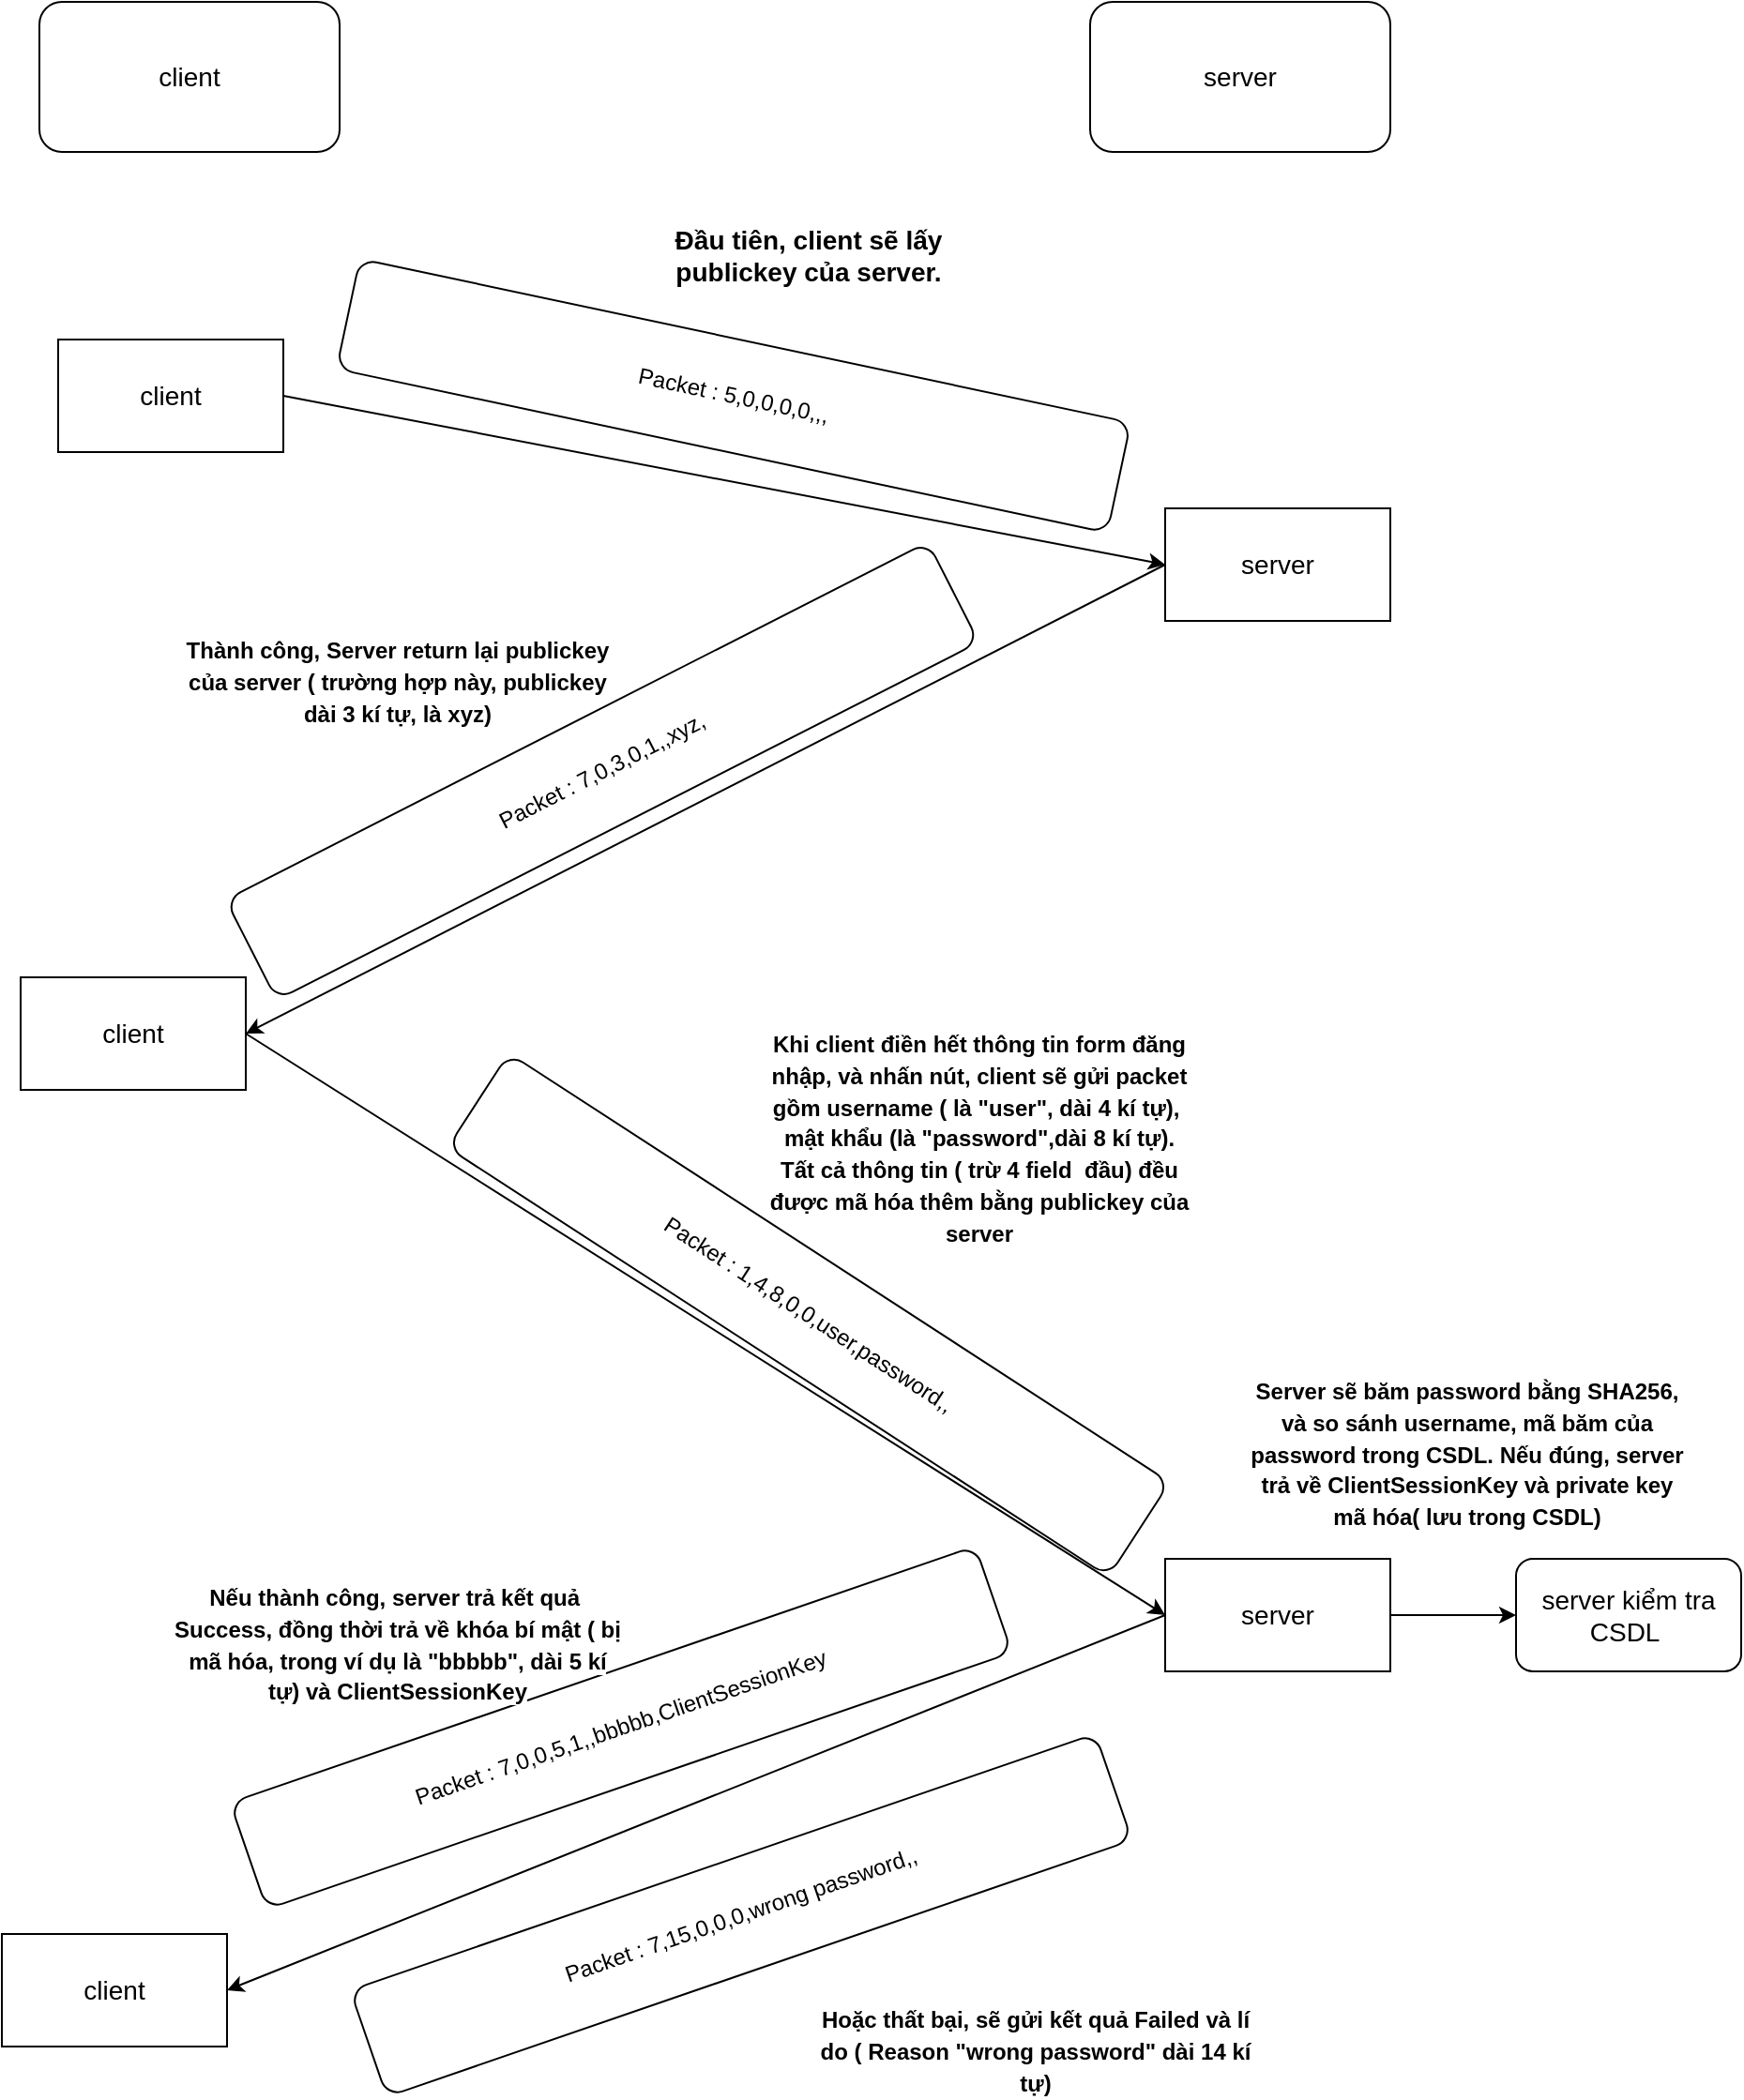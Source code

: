 <mxfile version="14.6.6" type="github">
  <diagram id="PS3UIY--bPpSg8Buevzv" name="Page-1">
    <mxGraphModel dx="1404" dy="1472" grid="1" gridSize="10" guides="1" tooltips="1" connect="1" arrows="1" fold="1" page="1" pageScale="1" pageWidth="827" pageHeight="1169" math="0" shadow="0">
      <root>
        <mxCell id="0" />
        <mxCell id="1" parent="0" />
        <mxCell id="IExzLnxYv5k1h0c-7KHn-3" value="client" style="rounded=1;whiteSpace=wrap;html=1;align=center;fontSize=14;" parent="1" vertex="1">
          <mxGeometry x="40" y="80" width="160" height="80" as="geometry" />
        </mxCell>
        <mxCell id="IExzLnxYv5k1h0c-7KHn-4" value="server" style="rounded=1;whiteSpace=wrap;html=1;align=center;fontSize=14;" parent="1" vertex="1">
          <mxGeometry x="600" y="80" width="160" height="80" as="geometry" />
        </mxCell>
        <mxCell id="IExzLnxYv5k1h0c-7KHn-6" value="client" style="rounded=0;whiteSpace=wrap;html=1;align=center;fontSize=14;" parent="1" vertex="1">
          <mxGeometry x="50" y="260" width="120" height="60" as="geometry" />
        </mxCell>
        <mxCell id="IExzLnxYv5k1h0c-7KHn-7" value="server" style="rounded=0;whiteSpace=wrap;html=1;align=center;fontSize=14;" parent="1" vertex="1">
          <mxGeometry x="640" y="350" width="120" height="60" as="geometry" />
        </mxCell>
        <mxCell id="IExzLnxYv5k1h0c-7KHn-8" value="client" style="rounded=0;whiteSpace=wrap;html=1;align=center;fontSize=14;" parent="1" vertex="1">
          <mxGeometry x="30" y="600" width="120" height="60" as="geometry" />
        </mxCell>
        <mxCell id="IExzLnxYv5k1h0c-7KHn-24" style="edgeStyle=orthogonalEdgeStyle;rounded=0;orthogonalLoop=1;jettySize=auto;html=1;exitX=1;exitY=0.5;exitDx=0;exitDy=0;fontSize=14;entryX=0;entryY=0.5;entryDx=0;entryDy=0;" parent="1" source="IExzLnxYv5k1h0c-7KHn-9" target="IExzLnxYv5k1h0c-7KHn-25" edge="1">
          <mxGeometry relative="1" as="geometry">
            <mxPoint x="658.44" y="810" as="targetPoint" />
          </mxGeometry>
        </mxCell>
        <mxCell id="IExzLnxYv5k1h0c-7KHn-9" value="server" style="rounded=0;whiteSpace=wrap;html=1;align=center;fontSize=14;" parent="1" vertex="1">
          <mxGeometry x="640" y="910" width="120" height="60" as="geometry" />
        </mxCell>
        <mxCell id="IExzLnxYv5k1h0c-7KHn-10" value="client" style="rounded=0;whiteSpace=wrap;html=1;align=center;fontSize=14;" parent="1" vertex="1">
          <mxGeometry x="20" y="1110" width="120" height="60" as="geometry" />
        </mxCell>
        <mxCell id="IExzLnxYv5k1h0c-7KHn-12" value="" style="endArrow=classic;html=1;exitX=1;exitY=0.5;exitDx=0;exitDy=0;entryX=0;entryY=0.5;entryDx=0;entryDy=0;fontSize=14;" parent="1" source="IExzLnxYv5k1h0c-7KHn-6" target="IExzLnxYv5k1h0c-7KHn-7" edge="1">
          <mxGeometry width="50" height="50" relative="1" as="geometry">
            <mxPoint x="400" y="520" as="sourcePoint" />
            <mxPoint x="570" y="280" as="targetPoint" />
          </mxGeometry>
        </mxCell>
        <mxCell id="IExzLnxYv5k1h0c-7KHn-15" value="" style="endArrow=classic;html=1;entryX=1;entryY=0.5;entryDx=0;entryDy=0;exitX=0;exitY=0.5;exitDx=0;exitDy=0;fontSize=14;" parent="1" source="IExzLnxYv5k1h0c-7KHn-7" target="IExzLnxYv5k1h0c-7KHn-8" edge="1">
          <mxGeometry width="50" height="50" relative="1" as="geometry">
            <mxPoint x="400" y="510" as="sourcePoint" />
            <mxPoint x="450" y="460" as="targetPoint" />
          </mxGeometry>
        </mxCell>
        <mxCell id="IExzLnxYv5k1h0c-7KHn-18" value="" style="endArrow=classic;html=1;entryX=0;entryY=0.5;entryDx=0;entryDy=0;exitX=1;exitY=0.5;exitDx=0;exitDy=0;fontSize=14;" parent="1" source="IExzLnxYv5k1h0c-7KHn-8" target="IExzLnxYv5k1h0c-7KHn-9" edge="1">
          <mxGeometry width="50" height="50" relative="1" as="geometry">
            <mxPoint x="120" y="760" as="sourcePoint" />
            <mxPoint x="208.44" y="915" as="targetPoint" />
          </mxGeometry>
        </mxCell>
        <mxCell id="IExzLnxYv5k1h0c-7KHn-20" value="" style="endArrow=classic;html=1;entryX=1;entryY=0.5;entryDx=0;entryDy=0;exitX=0;exitY=0.5;exitDx=0;exitDy=0;fontSize=14;" parent="1" source="IExzLnxYv5k1h0c-7KHn-9" target="IExzLnxYv5k1h0c-7KHn-10" edge="1">
          <mxGeometry width="50" height="50" relative="1" as="geometry">
            <mxPoint x="368.44" y="730" as="sourcePoint" />
            <mxPoint x="148.44" y="1110" as="targetPoint" />
          </mxGeometry>
        </mxCell>
        <mxCell id="IExzLnxYv5k1h0c-7KHn-25" value="server kiểm tra CSDL&amp;nbsp;" style="rounded=1;whiteSpace=wrap;html=1;align=center;fontSize=14;" parent="1" vertex="1">
          <mxGeometry x="827" y="910" width="120" height="60" as="geometry" />
        </mxCell>
        <mxCell id="KoDbhlb0vy1jZnd9a4vD-1" value="Packet : 5,0,0,0,0,,,&lt;br&gt;" style="rounded=1;whiteSpace=wrap;html=1;rotation=12;" parent="1" vertex="1">
          <mxGeometry x="200" y="260" width="420" height="60" as="geometry" />
        </mxCell>
        <mxCell id="KoDbhlb0vy1jZnd9a4vD-2" value="Packet : 7,0,3,0,1,,xyz,&lt;br&gt;" style="rounded=1;whiteSpace=wrap;html=1;rotation=-27;" parent="1" vertex="1">
          <mxGeometry x="130" y="460" width="420" height="60" as="geometry" />
        </mxCell>
        <mxCell id="KoDbhlb0vy1jZnd9a4vD-3" value="Packet : 1,4,8,0,0,user,password,," style="rounded=1;whiteSpace=wrap;html=1;rotation=33;" parent="1" vertex="1">
          <mxGeometry x="240" y="750" width="420" height="60" as="geometry" />
        </mxCell>
        <mxCell id="KoDbhlb0vy1jZnd9a4vD-4" value="Đầu tiên, client sẽ lấy publickey của server." style="text;html=1;strokeColor=none;fillColor=none;align=center;verticalAlign=middle;whiteSpace=wrap;rounded=0;fontSize=14;fontStyle=1" parent="1" vertex="1">
          <mxGeometry x="365" y="180" width="170" height="70" as="geometry" />
        </mxCell>
        <mxCell id="KoDbhlb0vy1jZnd9a4vD-5" value="&lt;div style=&quot;text-align: center&quot;&gt;&lt;font face=&quot;helvetica&quot;&gt;&lt;span style=&quot;font-size: 12px ; background-color: rgb(255 , 255 , 255)&quot;&gt;Thành công, Server return lại publickey của server ( trường hợp này, publickey dài 3 kí tự, là xyz)&lt;/span&gt;&lt;/font&gt;&lt;/div&gt;" style="text;whiteSpace=wrap;html=1;fontSize=14;fontStyle=1" parent="1" vertex="1">
          <mxGeometry x="110" y="410" width="240" height="50" as="geometry" />
        </mxCell>
        <mxCell id="KoDbhlb0vy1jZnd9a4vD-6" value="&lt;div style=&quot;text-align: center&quot;&gt;&lt;font face=&quot;helvetica&quot;&gt;&lt;span style=&quot;font-size: 12px ; background-color: rgb(255 , 255 , 255)&quot;&gt;Khi client điền hết thông tin form đăng nhập, và nhấn nút, client sẽ gửi packet gồm username ( là &quot;user&quot;, dài 4 kí tự),&amp;nbsp; mật khẩu (là &quot;password&quot;,dài 8 kí tự).&lt;/span&gt;&lt;/font&gt;&lt;/div&gt;&lt;div style=&quot;text-align: center&quot;&gt;&lt;font face=&quot;helvetica&quot;&gt;&lt;span style=&quot;font-size: 12px ; background-color: rgb(255 , 255 , 255)&quot;&gt;Tất cả thông tin ( trừ 4 field&amp;nbsp; đầu) đều được mã hóa thêm bằng publickey của server&lt;/span&gt;&lt;/font&gt;&lt;/div&gt;" style="text;whiteSpace=wrap;html=1;fontSize=14;fontStyle=1" parent="1" vertex="1">
          <mxGeometry x="420" y="620" width="240" height="110" as="geometry" />
        </mxCell>
        <mxCell id="KoDbhlb0vy1jZnd9a4vD-7" value="Packet : 7,0,0,5,1,,bbbbb,ClientSessionKey&lt;br&gt;" style="rounded=1;whiteSpace=wrap;html=1;rotation=-19;" parent="1" vertex="1">
          <mxGeometry x="140" y="970" width="420" height="60" as="geometry" />
        </mxCell>
        <mxCell id="KoDbhlb0vy1jZnd9a4vD-8" value="&lt;div style=&quot;text-align: center&quot;&gt;&lt;font face=&quot;helvetica&quot;&gt;&lt;span style=&quot;font-size: 12px ; background-color: rgb(255 , 255 , 255)&quot;&gt;Nếu thành công, server trả kết quả&amp;nbsp; Success, đồng thời trả về khóa bí mật ( bị mã hóa, trong ví dụ là &quot;bbbbb&quot;, dài 5 kí tự) và ClientSessionKey&lt;/span&gt;&lt;/font&gt;&lt;/div&gt;&lt;div style=&quot;text-align: center&quot;&gt;&lt;font face=&quot;helvetica&quot;&gt;&lt;span style=&quot;font-size: 12px ; background-color: rgb(255 , 255 , 255)&quot;&gt;&lt;br&gt;&lt;/span&gt;&lt;/font&gt;&lt;/div&gt;" style="text;whiteSpace=wrap;html=1;fontSize=14;fontStyle=1" parent="1" vertex="1">
          <mxGeometry x="110" y="915" width="240" height="50" as="geometry" />
        </mxCell>
        <mxCell id="KoDbhlb0vy1jZnd9a4vD-9" value="&lt;div style=&quot;text-align: center&quot;&gt;&lt;font face=&quot;helvetica&quot;&gt;&lt;span style=&quot;font-size: 12px ; background-color: rgb(255 , 255 , 255)&quot;&gt;Hoặc thất bại, sẽ gửi kết quả Failed và lí do ( Reason &quot;wrong password&quot; dài 14 kí tự)&lt;/span&gt;&lt;/font&gt;&lt;/div&gt;" style="text;whiteSpace=wrap;html=1;fontSize=14;fontStyle=1" parent="1" vertex="1">
          <mxGeometry x="450" y="1140" width="240" height="50" as="geometry" />
        </mxCell>
        <mxCell id="KoDbhlb0vy1jZnd9a4vD-10" value="Packet : 7,15,0,0,0,wrong password,," style="rounded=1;whiteSpace=wrap;html=1;rotation=-19;" parent="1" vertex="1">
          <mxGeometry x="204" y="1070" width="420" height="60" as="geometry" />
        </mxCell>
        <mxCell id="PPSzRKp_SnaPRWY3oe9l-1" value="&lt;div style=&quot;text-align: center&quot;&gt;&lt;font face=&quot;helvetica&quot;&gt;&lt;span style=&quot;font-size: 12px ; background-color: rgb(255 , 255 , 255)&quot;&gt;Server sẽ băm password bằng SHA256, và so sánh username, mã băm của password trong CSDL. Nếu đúng, server trả về ClientSessionKey và private key mã hóa( lưu trong CSDL)&lt;/span&gt;&lt;/font&gt;&lt;/div&gt;" style="text;whiteSpace=wrap;html=1;fontSize=14;fontStyle=1" vertex="1" parent="1">
          <mxGeometry x="680" y="805" width="240" height="110" as="geometry" />
        </mxCell>
      </root>
    </mxGraphModel>
  </diagram>
</mxfile>
